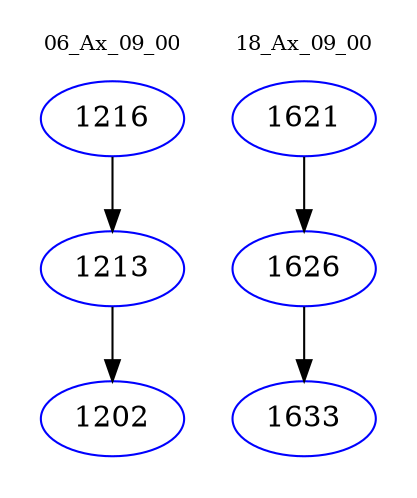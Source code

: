 digraph{
subgraph cluster_0 {
color = white
label = "06_Ax_09_00";
fontsize=10;
T0_1216 [label="1216", color="blue"]
T0_1216 -> T0_1213 [color="black"]
T0_1213 [label="1213", color="blue"]
T0_1213 -> T0_1202 [color="black"]
T0_1202 [label="1202", color="blue"]
}
subgraph cluster_1 {
color = white
label = "18_Ax_09_00";
fontsize=10;
T1_1621 [label="1621", color="blue"]
T1_1621 -> T1_1626 [color="black"]
T1_1626 [label="1626", color="blue"]
T1_1626 -> T1_1633 [color="black"]
T1_1633 [label="1633", color="blue"]
}
}
